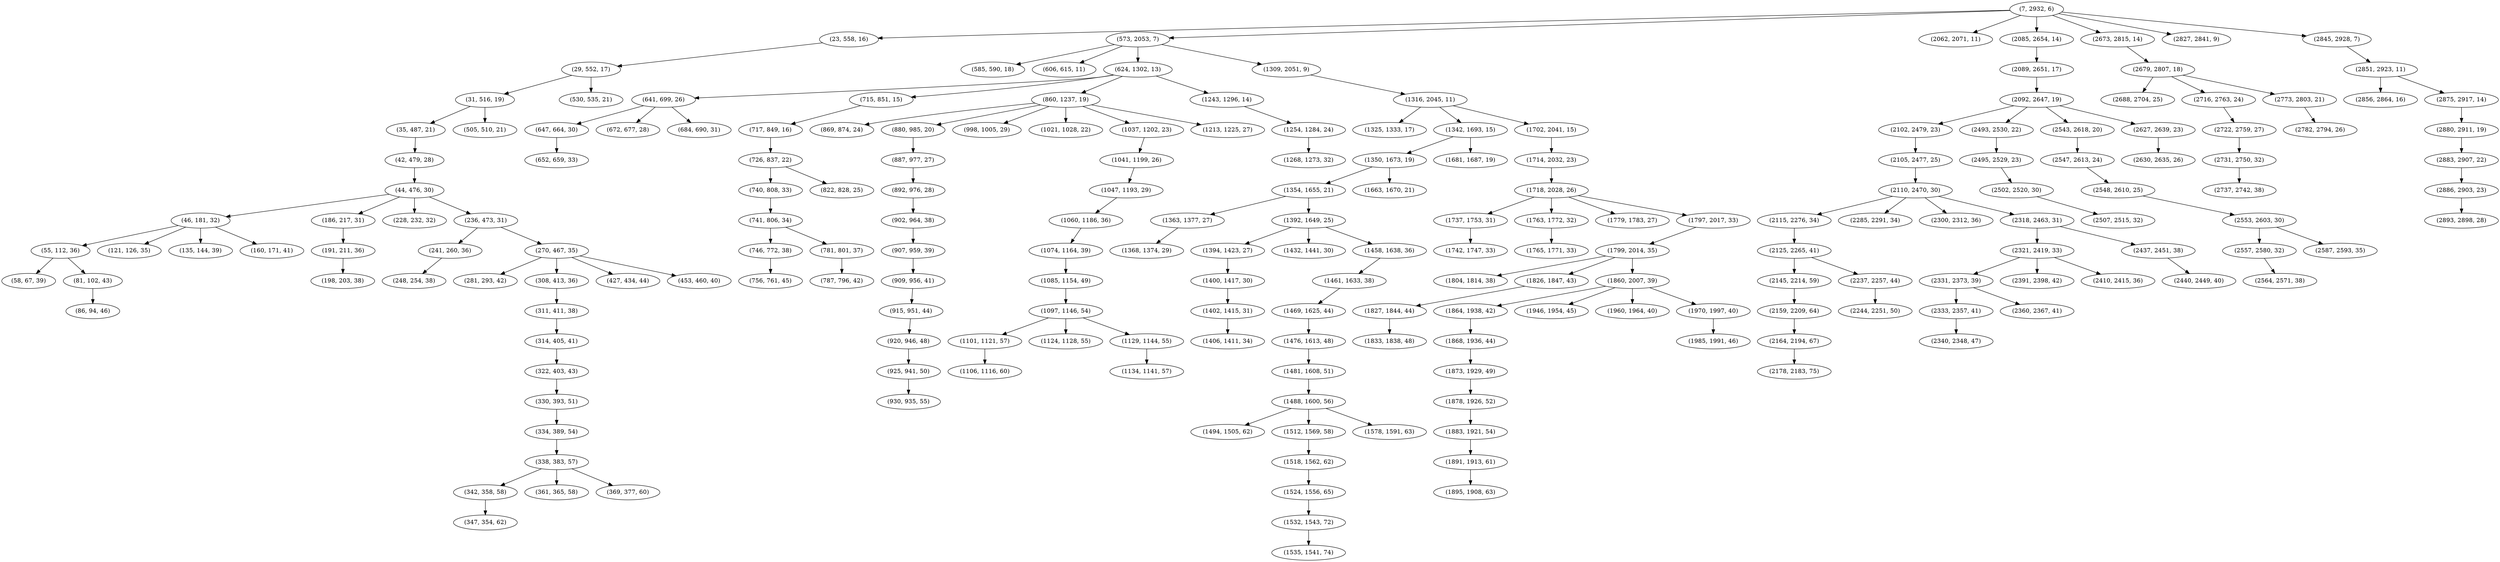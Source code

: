 digraph tree {
    "(7, 2932, 6)";
    "(23, 558, 16)";
    "(29, 552, 17)";
    "(31, 516, 19)";
    "(35, 487, 21)";
    "(42, 479, 28)";
    "(44, 476, 30)";
    "(46, 181, 32)";
    "(55, 112, 36)";
    "(58, 67, 39)";
    "(81, 102, 43)";
    "(86, 94, 46)";
    "(121, 126, 35)";
    "(135, 144, 39)";
    "(160, 171, 41)";
    "(186, 217, 31)";
    "(191, 211, 36)";
    "(198, 203, 38)";
    "(228, 232, 32)";
    "(236, 473, 31)";
    "(241, 260, 36)";
    "(248, 254, 38)";
    "(270, 467, 35)";
    "(281, 293, 42)";
    "(308, 413, 36)";
    "(311, 411, 38)";
    "(314, 405, 41)";
    "(322, 403, 43)";
    "(330, 393, 51)";
    "(334, 389, 54)";
    "(338, 383, 57)";
    "(342, 358, 58)";
    "(347, 354, 62)";
    "(361, 365, 58)";
    "(369, 377, 60)";
    "(427, 434, 44)";
    "(453, 460, 40)";
    "(505, 510, 21)";
    "(530, 535, 21)";
    "(573, 2053, 7)";
    "(585, 590, 18)";
    "(606, 615, 11)";
    "(624, 1302, 13)";
    "(641, 699, 26)";
    "(647, 664, 30)";
    "(652, 659, 33)";
    "(672, 677, 28)";
    "(684, 690, 31)";
    "(715, 851, 15)";
    "(717, 849, 16)";
    "(726, 837, 22)";
    "(740, 808, 33)";
    "(741, 806, 34)";
    "(746, 772, 38)";
    "(756, 761, 45)";
    "(781, 801, 37)";
    "(787, 796, 42)";
    "(822, 828, 25)";
    "(860, 1237, 19)";
    "(869, 874, 24)";
    "(880, 985, 20)";
    "(887, 977, 27)";
    "(892, 976, 28)";
    "(902, 964, 38)";
    "(907, 959, 39)";
    "(909, 956, 41)";
    "(915, 951, 44)";
    "(920, 946, 48)";
    "(925, 941, 50)";
    "(930, 935, 55)";
    "(998, 1005, 29)";
    "(1021, 1028, 22)";
    "(1037, 1202, 23)";
    "(1041, 1199, 26)";
    "(1047, 1193, 29)";
    "(1060, 1186, 36)";
    "(1074, 1164, 39)";
    "(1085, 1154, 49)";
    "(1097, 1146, 54)";
    "(1101, 1121, 57)";
    "(1106, 1116, 60)";
    "(1124, 1128, 55)";
    "(1129, 1144, 55)";
    "(1134, 1141, 57)";
    "(1213, 1225, 27)";
    "(1243, 1296, 14)";
    "(1254, 1284, 24)";
    "(1268, 1273, 32)";
    "(1309, 2051, 9)";
    "(1316, 2045, 11)";
    "(1325, 1333, 17)";
    "(1342, 1693, 15)";
    "(1350, 1673, 19)";
    "(1354, 1655, 21)";
    "(1363, 1377, 27)";
    "(1368, 1374, 29)";
    "(1392, 1649, 25)";
    "(1394, 1423, 27)";
    "(1400, 1417, 30)";
    "(1402, 1415, 31)";
    "(1406, 1411, 34)";
    "(1432, 1441, 30)";
    "(1458, 1638, 36)";
    "(1461, 1633, 38)";
    "(1469, 1625, 44)";
    "(1476, 1613, 48)";
    "(1481, 1608, 51)";
    "(1488, 1600, 56)";
    "(1494, 1505, 62)";
    "(1512, 1569, 58)";
    "(1518, 1562, 62)";
    "(1524, 1556, 65)";
    "(1532, 1543, 72)";
    "(1535, 1541, 74)";
    "(1578, 1591, 63)";
    "(1663, 1670, 21)";
    "(1681, 1687, 19)";
    "(1702, 2041, 15)";
    "(1714, 2032, 23)";
    "(1718, 2028, 26)";
    "(1737, 1753, 31)";
    "(1742, 1747, 33)";
    "(1763, 1772, 32)";
    "(1765, 1771, 33)";
    "(1779, 1783, 27)";
    "(1797, 2017, 33)";
    "(1799, 2014, 35)";
    "(1804, 1814, 38)";
    "(1826, 1847, 43)";
    "(1827, 1844, 44)";
    "(1833, 1838, 48)";
    "(1860, 2007, 39)";
    "(1864, 1938, 42)";
    "(1868, 1936, 44)";
    "(1873, 1929, 49)";
    "(1878, 1926, 52)";
    "(1883, 1921, 54)";
    "(1891, 1913, 61)";
    "(1895, 1908, 63)";
    "(1946, 1954, 45)";
    "(1960, 1964, 40)";
    "(1970, 1997, 40)";
    "(1985, 1991, 46)";
    "(2062, 2071, 11)";
    "(2085, 2654, 14)";
    "(2089, 2651, 17)";
    "(2092, 2647, 19)";
    "(2102, 2479, 23)";
    "(2105, 2477, 25)";
    "(2110, 2470, 30)";
    "(2115, 2276, 34)";
    "(2125, 2265, 41)";
    "(2145, 2214, 59)";
    "(2159, 2209, 64)";
    "(2164, 2194, 67)";
    "(2178, 2183, 75)";
    "(2237, 2257, 44)";
    "(2244, 2251, 50)";
    "(2285, 2291, 34)";
    "(2300, 2312, 36)";
    "(2318, 2463, 31)";
    "(2321, 2419, 33)";
    "(2331, 2373, 39)";
    "(2333, 2357, 41)";
    "(2340, 2348, 47)";
    "(2360, 2367, 41)";
    "(2391, 2398, 42)";
    "(2410, 2415, 36)";
    "(2437, 2451, 38)";
    "(2440, 2449, 40)";
    "(2493, 2530, 22)";
    "(2495, 2529, 23)";
    "(2502, 2520, 30)";
    "(2507, 2515, 32)";
    "(2543, 2618, 20)";
    "(2547, 2613, 24)";
    "(2548, 2610, 25)";
    "(2553, 2603, 30)";
    "(2557, 2580, 32)";
    "(2564, 2571, 38)";
    "(2587, 2593, 35)";
    "(2627, 2639, 23)";
    "(2630, 2635, 26)";
    "(2673, 2815, 14)";
    "(2679, 2807, 18)";
    "(2688, 2704, 25)";
    "(2716, 2763, 24)";
    "(2722, 2759, 27)";
    "(2731, 2750, 32)";
    "(2737, 2742, 38)";
    "(2773, 2803, 21)";
    "(2782, 2794, 26)";
    "(2827, 2841, 9)";
    "(2845, 2928, 7)";
    "(2851, 2923, 11)";
    "(2856, 2864, 16)";
    "(2875, 2917, 14)";
    "(2880, 2911, 19)";
    "(2883, 2907, 22)";
    "(2886, 2903, 23)";
    "(2893, 2898, 28)";
    "(7, 2932, 6)" -> "(23, 558, 16)";
    "(7, 2932, 6)" -> "(573, 2053, 7)";
    "(7, 2932, 6)" -> "(2062, 2071, 11)";
    "(7, 2932, 6)" -> "(2085, 2654, 14)";
    "(7, 2932, 6)" -> "(2673, 2815, 14)";
    "(7, 2932, 6)" -> "(2827, 2841, 9)";
    "(7, 2932, 6)" -> "(2845, 2928, 7)";
    "(23, 558, 16)" -> "(29, 552, 17)";
    "(29, 552, 17)" -> "(31, 516, 19)";
    "(29, 552, 17)" -> "(530, 535, 21)";
    "(31, 516, 19)" -> "(35, 487, 21)";
    "(31, 516, 19)" -> "(505, 510, 21)";
    "(35, 487, 21)" -> "(42, 479, 28)";
    "(42, 479, 28)" -> "(44, 476, 30)";
    "(44, 476, 30)" -> "(46, 181, 32)";
    "(44, 476, 30)" -> "(186, 217, 31)";
    "(44, 476, 30)" -> "(228, 232, 32)";
    "(44, 476, 30)" -> "(236, 473, 31)";
    "(46, 181, 32)" -> "(55, 112, 36)";
    "(46, 181, 32)" -> "(121, 126, 35)";
    "(46, 181, 32)" -> "(135, 144, 39)";
    "(46, 181, 32)" -> "(160, 171, 41)";
    "(55, 112, 36)" -> "(58, 67, 39)";
    "(55, 112, 36)" -> "(81, 102, 43)";
    "(81, 102, 43)" -> "(86, 94, 46)";
    "(186, 217, 31)" -> "(191, 211, 36)";
    "(191, 211, 36)" -> "(198, 203, 38)";
    "(236, 473, 31)" -> "(241, 260, 36)";
    "(236, 473, 31)" -> "(270, 467, 35)";
    "(241, 260, 36)" -> "(248, 254, 38)";
    "(270, 467, 35)" -> "(281, 293, 42)";
    "(270, 467, 35)" -> "(308, 413, 36)";
    "(270, 467, 35)" -> "(427, 434, 44)";
    "(270, 467, 35)" -> "(453, 460, 40)";
    "(308, 413, 36)" -> "(311, 411, 38)";
    "(311, 411, 38)" -> "(314, 405, 41)";
    "(314, 405, 41)" -> "(322, 403, 43)";
    "(322, 403, 43)" -> "(330, 393, 51)";
    "(330, 393, 51)" -> "(334, 389, 54)";
    "(334, 389, 54)" -> "(338, 383, 57)";
    "(338, 383, 57)" -> "(342, 358, 58)";
    "(338, 383, 57)" -> "(361, 365, 58)";
    "(338, 383, 57)" -> "(369, 377, 60)";
    "(342, 358, 58)" -> "(347, 354, 62)";
    "(573, 2053, 7)" -> "(585, 590, 18)";
    "(573, 2053, 7)" -> "(606, 615, 11)";
    "(573, 2053, 7)" -> "(624, 1302, 13)";
    "(573, 2053, 7)" -> "(1309, 2051, 9)";
    "(624, 1302, 13)" -> "(641, 699, 26)";
    "(624, 1302, 13)" -> "(715, 851, 15)";
    "(624, 1302, 13)" -> "(860, 1237, 19)";
    "(624, 1302, 13)" -> "(1243, 1296, 14)";
    "(641, 699, 26)" -> "(647, 664, 30)";
    "(641, 699, 26)" -> "(672, 677, 28)";
    "(641, 699, 26)" -> "(684, 690, 31)";
    "(647, 664, 30)" -> "(652, 659, 33)";
    "(715, 851, 15)" -> "(717, 849, 16)";
    "(717, 849, 16)" -> "(726, 837, 22)";
    "(726, 837, 22)" -> "(740, 808, 33)";
    "(726, 837, 22)" -> "(822, 828, 25)";
    "(740, 808, 33)" -> "(741, 806, 34)";
    "(741, 806, 34)" -> "(746, 772, 38)";
    "(741, 806, 34)" -> "(781, 801, 37)";
    "(746, 772, 38)" -> "(756, 761, 45)";
    "(781, 801, 37)" -> "(787, 796, 42)";
    "(860, 1237, 19)" -> "(869, 874, 24)";
    "(860, 1237, 19)" -> "(880, 985, 20)";
    "(860, 1237, 19)" -> "(998, 1005, 29)";
    "(860, 1237, 19)" -> "(1021, 1028, 22)";
    "(860, 1237, 19)" -> "(1037, 1202, 23)";
    "(860, 1237, 19)" -> "(1213, 1225, 27)";
    "(880, 985, 20)" -> "(887, 977, 27)";
    "(887, 977, 27)" -> "(892, 976, 28)";
    "(892, 976, 28)" -> "(902, 964, 38)";
    "(902, 964, 38)" -> "(907, 959, 39)";
    "(907, 959, 39)" -> "(909, 956, 41)";
    "(909, 956, 41)" -> "(915, 951, 44)";
    "(915, 951, 44)" -> "(920, 946, 48)";
    "(920, 946, 48)" -> "(925, 941, 50)";
    "(925, 941, 50)" -> "(930, 935, 55)";
    "(1037, 1202, 23)" -> "(1041, 1199, 26)";
    "(1041, 1199, 26)" -> "(1047, 1193, 29)";
    "(1047, 1193, 29)" -> "(1060, 1186, 36)";
    "(1060, 1186, 36)" -> "(1074, 1164, 39)";
    "(1074, 1164, 39)" -> "(1085, 1154, 49)";
    "(1085, 1154, 49)" -> "(1097, 1146, 54)";
    "(1097, 1146, 54)" -> "(1101, 1121, 57)";
    "(1097, 1146, 54)" -> "(1124, 1128, 55)";
    "(1097, 1146, 54)" -> "(1129, 1144, 55)";
    "(1101, 1121, 57)" -> "(1106, 1116, 60)";
    "(1129, 1144, 55)" -> "(1134, 1141, 57)";
    "(1243, 1296, 14)" -> "(1254, 1284, 24)";
    "(1254, 1284, 24)" -> "(1268, 1273, 32)";
    "(1309, 2051, 9)" -> "(1316, 2045, 11)";
    "(1316, 2045, 11)" -> "(1325, 1333, 17)";
    "(1316, 2045, 11)" -> "(1342, 1693, 15)";
    "(1316, 2045, 11)" -> "(1702, 2041, 15)";
    "(1342, 1693, 15)" -> "(1350, 1673, 19)";
    "(1342, 1693, 15)" -> "(1681, 1687, 19)";
    "(1350, 1673, 19)" -> "(1354, 1655, 21)";
    "(1350, 1673, 19)" -> "(1663, 1670, 21)";
    "(1354, 1655, 21)" -> "(1363, 1377, 27)";
    "(1354, 1655, 21)" -> "(1392, 1649, 25)";
    "(1363, 1377, 27)" -> "(1368, 1374, 29)";
    "(1392, 1649, 25)" -> "(1394, 1423, 27)";
    "(1392, 1649, 25)" -> "(1432, 1441, 30)";
    "(1392, 1649, 25)" -> "(1458, 1638, 36)";
    "(1394, 1423, 27)" -> "(1400, 1417, 30)";
    "(1400, 1417, 30)" -> "(1402, 1415, 31)";
    "(1402, 1415, 31)" -> "(1406, 1411, 34)";
    "(1458, 1638, 36)" -> "(1461, 1633, 38)";
    "(1461, 1633, 38)" -> "(1469, 1625, 44)";
    "(1469, 1625, 44)" -> "(1476, 1613, 48)";
    "(1476, 1613, 48)" -> "(1481, 1608, 51)";
    "(1481, 1608, 51)" -> "(1488, 1600, 56)";
    "(1488, 1600, 56)" -> "(1494, 1505, 62)";
    "(1488, 1600, 56)" -> "(1512, 1569, 58)";
    "(1488, 1600, 56)" -> "(1578, 1591, 63)";
    "(1512, 1569, 58)" -> "(1518, 1562, 62)";
    "(1518, 1562, 62)" -> "(1524, 1556, 65)";
    "(1524, 1556, 65)" -> "(1532, 1543, 72)";
    "(1532, 1543, 72)" -> "(1535, 1541, 74)";
    "(1702, 2041, 15)" -> "(1714, 2032, 23)";
    "(1714, 2032, 23)" -> "(1718, 2028, 26)";
    "(1718, 2028, 26)" -> "(1737, 1753, 31)";
    "(1718, 2028, 26)" -> "(1763, 1772, 32)";
    "(1718, 2028, 26)" -> "(1779, 1783, 27)";
    "(1718, 2028, 26)" -> "(1797, 2017, 33)";
    "(1737, 1753, 31)" -> "(1742, 1747, 33)";
    "(1763, 1772, 32)" -> "(1765, 1771, 33)";
    "(1797, 2017, 33)" -> "(1799, 2014, 35)";
    "(1799, 2014, 35)" -> "(1804, 1814, 38)";
    "(1799, 2014, 35)" -> "(1826, 1847, 43)";
    "(1799, 2014, 35)" -> "(1860, 2007, 39)";
    "(1826, 1847, 43)" -> "(1827, 1844, 44)";
    "(1827, 1844, 44)" -> "(1833, 1838, 48)";
    "(1860, 2007, 39)" -> "(1864, 1938, 42)";
    "(1860, 2007, 39)" -> "(1946, 1954, 45)";
    "(1860, 2007, 39)" -> "(1960, 1964, 40)";
    "(1860, 2007, 39)" -> "(1970, 1997, 40)";
    "(1864, 1938, 42)" -> "(1868, 1936, 44)";
    "(1868, 1936, 44)" -> "(1873, 1929, 49)";
    "(1873, 1929, 49)" -> "(1878, 1926, 52)";
    "(1878, 1926, 52)" -> "(1883, 1921, 54)";
    "(1883, 1921, 54)" -> "(1891, 1913, 61)";
    "(1891, 1913, 61)" -> "(1895, 1908, 63)";
    "(1970, 1997, 40)" -> "(1985, 1991, 46)";
    "(2085, 2654, 14)" -> "(2089, 2651, 17)";
    "(2089, 2651, 17)" -> "(2092, 2647, 19)";
    "(2092, 2647, 19)" -> "(2102, 2479, 23)";
    "(2092, 2647, 19)" -> "(2493, 2530, 22)";
    "(2092, 2647, 19)" -> "(2543, 2618, 20)";
    "(2092, 2647, 19)" -> "(2627, 2639, 23)";
    "(2102, 2479, 23)" -> "(2105, 2477, 25)";
    "(2105, 2477, 25)" -> "(2110, 2470, 30)";
    "(2110, 2470, 30)" -> "(2115, 2276, 34)";
    "(2110, 2470, 30)" -> "(2285, 2291, 34)";
    "(2110, 2470, 30)" -> "(2300, 2312, 36)";
    "(2110, 2470, 30)" -> "(2318, 2463, 31)";
    "(2115, 2276, 34)" -> "(2125, 2265, 41)";
    "(2125, 2265, 41)" -> "(2145, 2214, 59)";
    "(2125, 2265, 41)" -> "(2237, 2257, 44)";
    "(2145, 2214, 59)" -> "(2159, 2209, 64)";
    "(2159, 2209, 64)" -> "(2164, 2194, 67)";
    "(2164, 2194, 67)" -> "(2178, 2183, 75)";
    "(2237, 2257, 44)" -> "(2244, 2251, 50)";
    "(2318, 2463, 31)" -> "(2321, 2419, 33)";
    "(2318, 2463, 31)" -> "(2437, 2451, 38)";
    "(2321, 2419, 33)" -> "(2331, 2373, 39)";
    "(2321, 2419, 33)" -> "(2391, 2398, 42)";
    "(2321, 2419, 33)" -> "(2410, 2415, 36)";
    "(2331, 2373, 39)" -> "(2333, 2357, 41)";
    "(2331, 2373, 39)" -> "(2360, 2367, 41)";
    "(2333, 2357, 41)" -> "(2340, 2348, 47)";
    "(2437, 2451, 38)" -> "(2440, 2449, 40)";
    "(2493, 2530, 22)" -> "(2495, 2529, 23)";
    "(2495, 2529, 23)" -> "(2502, 2520, 30)";
    "(2502, 2520, 30)" -> "(2507, 2515, 32)";
    "(2543, 2618, 20)" -> "(2547, 2613, 24)";
    "(2547, 2613, 24)" -> "(2548, 2610, 25)";
    "(2548, 2610, 25)" -> "(2553, 2603, 30)";
    "(2553, 2603, 30)" -> "(2557, 2580, 32)";
    "(2553, 2603, 30)" -> "(2587, 2593, 35)";
    "(2557, 2580, 32)" -> "(2564, 2571, 38)";
    "(2627, 2639, 23)" -> "(2630, 2635, 26)";
    "(2673, 2815, 14)" -> "(2679, 2807, 18)";
    "(2679, 2807, 18)" -> "(2688, 2704, 25)";
    "(2679, 2807, 18)" -> "(2716, 2763, 24)";
    "(2679, 2807, 18)" -> "(2773, 2803, 21)";
    "(2716, 2763, 24)" -> "(2722, 2759, 27)";
    "(2722, 2759, 27)" -> "(2731, 2750, 32)";
    "(2731, 2750, 32)" -> "(2737, 2742, 38)";
    "(2773, 2803, 21)" -> "(2782, 2794, 26)";
    "(2845, 2928, 7)" -> "(2851, 2923, 11)";
    "(2851, 2923, 11)" -> "(2856, 2864, 16)";
    "(2851, 2923, 11)" -> "(2875, 2917, 14)";
    "(2875, 2917, 14)" -> "(2880, 2911, 19)";
    "(2880, 2911, 19)" -> "(2883, 2907, 22)";
    "(2883, 2907, 22)" -> "(2886, 2903, 23)";
    "(2886, 2903, 23)" -> "(2893, 2898, 28)";
}
